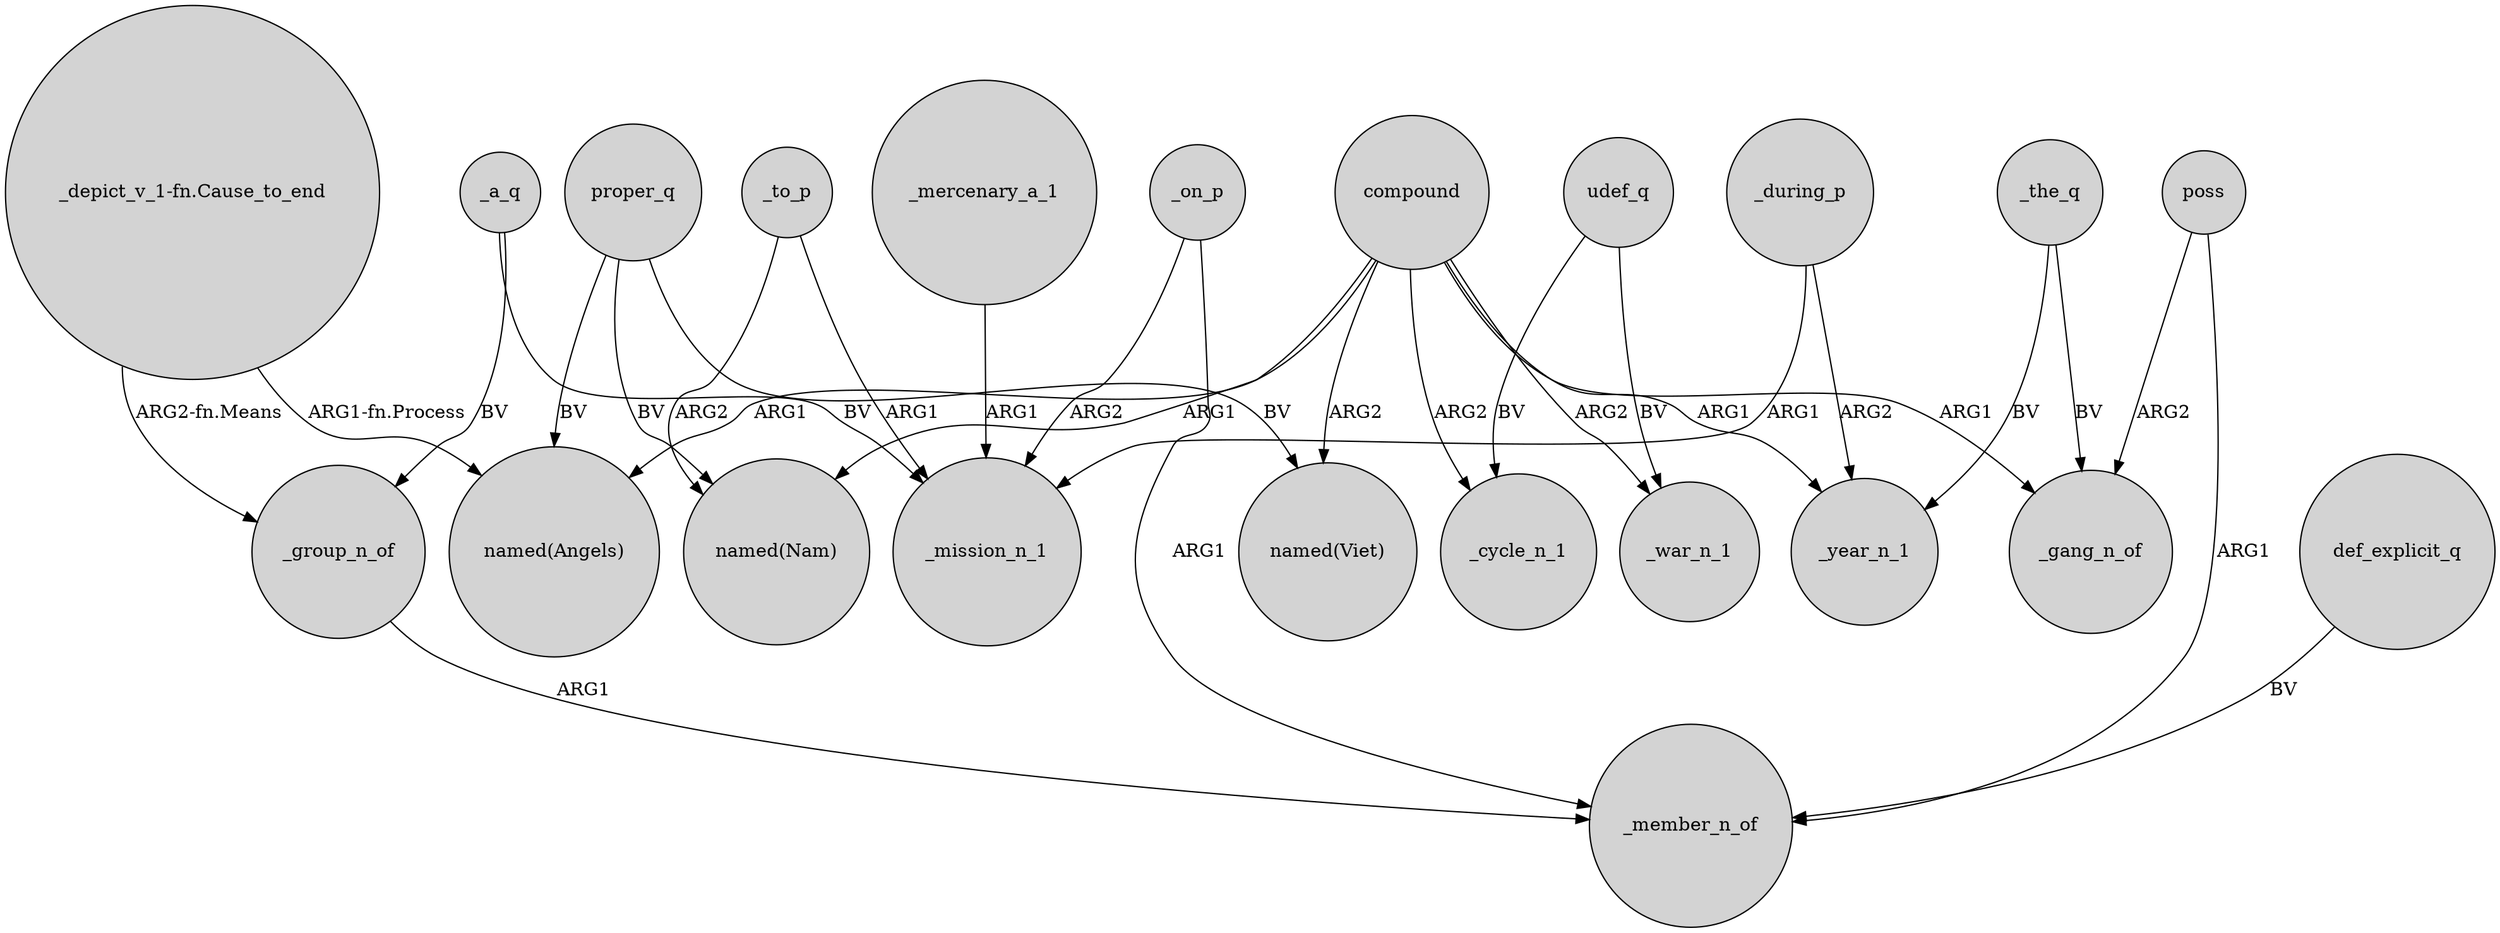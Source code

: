 digraph {
	node [shape=circle style=filled]
	_to_p -> "named(Nam)" [label=ARG2]
	"_depict_v_1-fn.Cause_to_end" -> "named(Angels)" [label="ARG1-fn.Process"]
	udef_q -> _war_n_1 [label=BV]
	compound -> _gang_n_of [label=ARG1]
	"_depict_v_1-fn.Cause_to_end" -> _group_n_of [label="ARG2-fn.Means"]
	_a_q -> _mission_n_1 [label=BV]
	_on_p -> _member_n_of [label=ARG1]
	compound -> _year_n_1 [label=ARG1]
	compound -> "named(Viet)" [label=ARG2]
	compound -> "named(Angels)" [label=ARG1]
	_a_q -> _group_n_of [label=BV]
	_to_p -> _mission_n_1 [label=ARG1]
	_mercenary_a_1 -> _mission_n_1 [label=ARG1]
	udef_q -> _cycle_n_1 [label=BV]
	proper_q -> "named(Viet)" [label=BV]
	_during_p -> _mission_n_1 [label=ARG1]
	compound -> "named(Nam)" [label=ARG1]
	proper_q -> "named(Angels)" [label=BV]
	_the_q -> _year_n_1 [label=BV]
	def_explicit_q -> _member_n_of [label=BV]
	compound -> _war_n_1 [label=ARG2]
	_during_p -> _year_n_1 [label=ARG2]
	proper_q -> "named(Nam)" [label=BV]
	_on_p -> _mission_n_1 [label=ARG2]
	poss -> _member_n_of [label=ARG1]
	_the_q -> _gang_n_of [label=BV]
	compound -> _cycle_n_1 [label=ARG2]
	poss -> _gang_n_of [label=ARG2]
	_group_n_of -> _member_n_of [label=ARG1]
}

